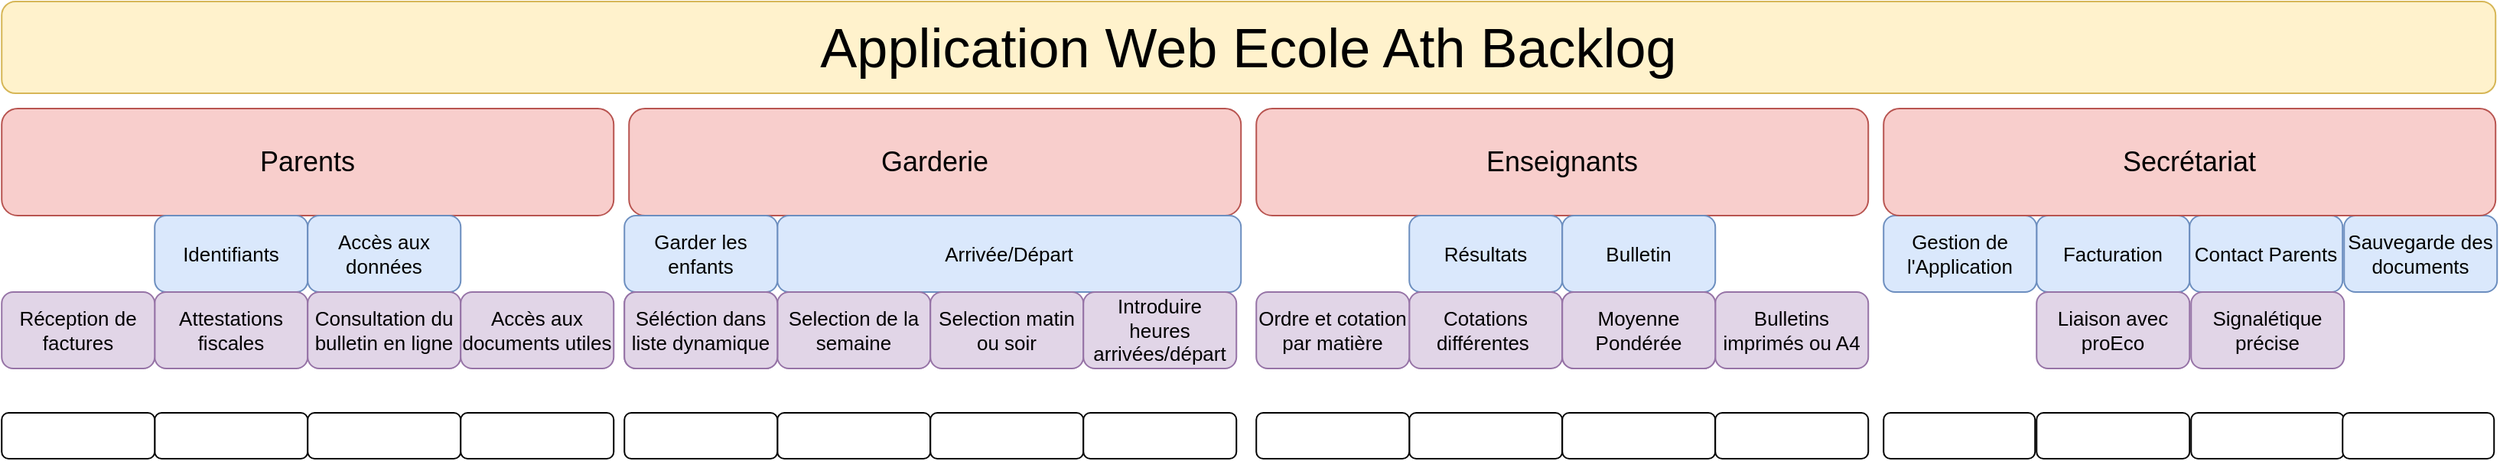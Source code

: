 <mxfile version="12.6.5" type="device"><diagram id="q6wyMThRJZfuZrxIRghJ" name="Page-1"><mxGraphModel dx="6652.94" dy="979" grid="1" gridSize="10" guides="1" tooltips="1" connect="1" arrows="1" fold="1" page="1" pageScale="1.42" pageWidth="1169" pageHeight="827" math="0" shadow="0"><root><mxCell id="0"/><mxCell id="1" parent="0"/><mxCell id="D8RuryzLIeoYLJ_t6Px0-1" value="&lt;font style=&quot;font-size: 36px&quot;&gt;Application Web Ecole Ath Backlog&lt;/font&gt;" style="rounded=1;whiteSpace=wrap;html=1;fillColor=#fff2cc;strokeColor=#d6b656;" parent="1" vertex="1"><mxGeometry x="-4965.88" y="90" width="1630" height="60" as="geometry"/></mxCell><mxCell id="D8RuryzLIeoYLJ_t6Px0-2" value="&lt;font style=&quot;font-size: 18px&quot;&gt;Garderie&lt;/font&gt;" style="rounded=1;whiteSpace=wrap;html=1;fillColor=#f8cecc;strokeColor=#b85450;" parent="1" vertex="1"><mxGeometry x="-4555.88" y="160" width="400" height="70" as="geometry"/></mxCell><mxCell id="D8RuryzLIeoYLJ_t6Px0-3" value="&lt;font style=&quot;font-size: 18px&quot;&gt;Enseignants&lt;/font&gt;" style="rounded=1;whiteSpace=wrap;html=1;fillColor=#f8cecc;strokeColor=#b85450;" parent="1" vertex="1"><mxGeometry x="-4145.88" y="160" width="400" height="70" as="geometry"/></mxCell><mxCell id="D8RuryzLIeoYLJ_t6Px0-5" value="Arrivée/Départ" style="rounded=1;whiteSpace=wrap;html=1;fillColor=#dae8fc;strokeColor=#6c8ebf;fontSize=13;" parent="1" vertex="1"><mxGeometry x="-4458.88" y="230" width="303" height="50" as="geometry"/></mxCell><mxCell id="D8RuryzLIeoYLJ_t6Px0-6" value="Garder les enfants" style="rounded=1;whiteSpace=wrap;html=1;fillColor=#dae8fc;strokeColor=#6c8ebf;fontSize=13;" parent="1" vertex="1"><mxGeometry x="-4558.88" y="230" width="100" height="50" as="geometry"/></mxCell><mxCell id="D8RuryzLIeoYLJ_t6Px0-8" value="Résultats" style="rounded=1;whiteSpace=wrap;html=1;fillColor=#dae8fc;strokeColor=#6c8ebf;fontSize=13;" parent="1" vertex="1"><mxGeometry x="-4045.88" y="230" width="100" height="50" as="geometry"/></mxCell><mxCell id="D8RuryzLIeoYLJ_t6Px0-9" value="Bulletin" style="rounded=1;whiteSpace=wrap;html=1;fillColor=#dae8fc;strokeColor=#6c8ebf;fontSize=13;" parent="1" vertex="1"><mxGeometry x="-3945.88" y="230" width="100" height="50" as="geometry"/></mxCell><mxCell id="D8RuryzLIeoYLJ_t6Px0-10" value="Facturation" style="rounded=1;whiteSpace=wrap;html=1;fillColor=#dae8fc;strokeColor=#6c8ebf;fontSize=13;" parent="1" vertex="1"><mxGeometry x="-3635.88" y="230" width="100" height="50" as="geometry"/></mxCell><mxCell id="D8RuryzLIeoYLJ_t6Px0-11" value="Contact Parents" style="rounded=1;whiteSpace=wrap;html=1;fillColor=#dae8fc;strokeColor=#6c8ebf;fontSize=13;" parent="1" vertex="1"><mxGeometry x="-3535.88" y="230" width="100" height="50" as="geometry"/></mxCell><mxCell id="D8RuryzLIeoYLJ_t6Px0-27" value="Gestion de l'Application" style="rounded=1;whiteSpace=wrap;html=1;fillColor=#dae8fc;strokeColor=#6c8ebf;fontSize=13;" parent="1" vertex="1"><mxGeometry x="-3735.88" y="230" width="100" height="50" as="geometry"/></mxCell><mxCell id="D8RuryzLIeoYLJ_t6Px0-28" value="Sauvegarde des documents" style="rounded=1;whiteSpace=wrap;html=1;fillColor=#dae8fc;strokeColor=#6c8ebf;fontSize=13;" parent="1" vertex="1"><mxGeometry x="-3434.88" y="230" width="100" height="50" as="geometry"/></mxCell><mxCell id="D8RuryzLIeoYLJ_t6Px0-31" value="Cotations différentes&amp;nbsp;" style="rounded=1;whiteSpace=wrap;html=1;fillColor=#e1d5e7;strokeColor=#9673a6;fontSize=13;" parent="1" vertex="1"><mxGeometry x="-4045.88" y="280" width="100" height="50" as="geometry"/></mxCell><mxCell id="D8RuryzLIeoYLJ_t6Px0-32" value="Moyenne Pondérée" style="rounded=1;whiteSpace=wrap;html=1;fillColor=#e1d5e7;strokeColor=#9673a6;fontSize=13;" parent="1" vertex="1"><mxGeometry x="-3945.88" y="280" width="100" height="50" as="geometry"/></mxCell><mxCell id="D8RuryzLIeoYLJ_t6Px0-33" value="Liaison avec proEco" style="rounded=1;whiteSpace=wrap;html=1;fillColor=#e1d5e7;strokeColor=#9673a6;fontSize=13;" parent="1" vertex="1"><mxGeometry x="-3635.88" y="280" width="100" height="50" as="geometry"/></mxCell><mxCell id="D8RuryzLIeoYLJ_t6Px0-34" value="Signalétique précise" style="rounded=1;whiteSpace=wrap;html=1;fillColor=#e1d5e7;strokeColor=#9673a6;fontSize=13;" parent="1" vertex="1"><mxGeometry x="-3534.88" y="280" width="100" height="50" as="geometry"/></mxCell><mxCell id="D8RuryzLIeoYLJ_t6Px0-35" value="Selection de la semaine" style="rounded=1;whiteSpace=wrap;html=1;fillColor=#e1d5e7;strokeColor=#9673a6;fontSize=13;" parent="1" vertex="1"><mxGeometry x="-4458.88" y="280" width="100" height="50" as="geometry"/></mxCell><mxCell id="D8RuryzLIeoYLJ_t6Px0-36" value="Selection matin ou soir" style="rounded=1;whiteSpace=wrap;html=1;fillColor=#e1d5e7;strokeColor=#9673a6;fontSize=13;" parent="1" vertex="1"><mxGeometry x="-4358.88" y="280" width="100" height="50" as="geometry"/></mxCell><mxCell id="D8RuryzLIeoYLJ_t6Px0-49" value="Séléction dans liste dynamique" style="rounded=1;whiteSpace=wrap;html=1;fillColor=#e1d5e7;strokeColor=#9673a6;fontSize=13;" parent="1" vertex="1"><mxGeometry x="-4558.88" y="280" width="100" height="50" as="geometry"/></mxCell><mxCell id="D8RuryzLIeoYLJ_t6Px0-50" value="Introduire heures arrivées/départ" style="rounded=1;whiteSpace=wrap;html=1;fillColor=#e1d5e7;strokeColor=#9673a6;fontSize=13;" parent="1" vertex="1"><mxGeometry x="-4258.88" y="280" width="100" height="50" as="geometry"/></mxCell><mxCell id="D8RuryzLIeoYLJ_t6Px0-51" value="Bulletins imprimés ou A4" style="rounded=1;whiteSpace=wrap;html=1;fillColor=#e1d5e7;strokeColor=#9673a6;fontSize=13;" parent="1" vertex="1"><mxGeometry x="-3845.88" y="280" width="100" height="50" as="geometry"/></mxCell><mxCell id="D8RuryzLIeoYLJ_t6Px0-52" value="Ordre et cotation par matière" style="rounded=1;whiteSpace=wrap;html=1;fillColor=#e1d5e7;strokeColor=#9673a6;fontSize=13;" parent="1" vertex="1"><mxGeometry x="-4145.88" y="280" width="100" height="50" as="geometry"/></mxCell><mxCell id="qe1Kzvx-B7rk28ssjzrb-4" value="&lt;font style=&quot;font-size: 18px&quot;&gt;Parents&lt;/font&gt;" style="rounded=1;whiteSpace=wrap;html=1;fillColor=#f8cecc;strokeColor=#b85450;" parent="1" vertex="1"><mxGeometry x="-4965.88" y="160" width="400" height="70" as="geometry"/></mxCell><mxCell id="qe1Kzvx-B7rk28ssjzrb-5" value="Identifiants" style="rounded=1;whiteSpace=wrap;html=1;fillColor=#dae8fc;strokeColor=#6c8ebf;fontSize=13;" parent="1" vertex="1"><mxGeometry x="-4865.88" y="230" width="100" height="50" as="geometry"/></mxCell><mxCell id="qe1Kzvx-B7rk28ssjzrb-6" value="Accès aux données" style="rounded=1;whiteSpace=wrap;html=1;fillColor=#dae8fc;strokeColor=#6c8ebf;fontSize=13;" parent="1" vertex="1"><mxGeometry x="-4765.88" y="230" width="100" height="50" as="geometry"/></mxCell><mxCell id="qe1Kzvx-B7rk28ssjzrb-7" value="Attestations fiscales" style="rounded=1;whiteSpace=wrap;html=1;fillColor=#e1d5e7;strokeColor=#9673a6;fontSize=13;" parent="1" vertex="1"><mxGeometry x="-4865.88" y="280" width="100" height="50" as="geometry"/></mxCell><mxCell id="qe1Kzvx-B7rk28ssjzrb-8" value="Consultation du bulletin en ligne" style="rounded=1;whiteSpace=wrap;html=1;fillColor=#e1d5e7;strokeColor=#9673a6;fontSize=13;" parent="1" vertex="1"><mxGeometry x="-4765.88" y="280" width="100" height="50" as="geometry"/></mxCell><mxCell id="qe1Kzvx-B7rk28ssjzrb-9" value="Accès aux documents utiles" style="rounded=1;whiteSpace=wrap;html=1;fillColor=#e1d5e7;strokeColor=#9673a6;fontSize=13;" parent="1" vertex="1"><mxGeometry x="-4665.88" y="280" width="100" height="50" as="geometry"/></mxCell><mxCell id="qe1Kzvx-B7rk28ssjzrb-10" value="Réception de factures" style="rounded=1;whiteSpace=wrap;html=1;fillColor=#e1d5e7;strokeColor=#9673a6;fontSize=13;" parent="1" vertex="1"><mxGeometry x="-4965.88" y="280" width="100" height="50" as="geometry"/></mxCell><mxCell id="dKRX4eZBXR0JZnqNTjp1-1" value="" style="rounded=1;whiteSpace=wrap;html=1;" vertex="1" parent="1"><mxGeometry x="-4045.88" y="359" width="100" height="30" as="geometry"/></mxCell><mxCell id="dKRX4eZBXR0JZnqNTjp1-2" value="" style="rounded=1;whiteSpace=wrap;html=1;" vertex="1" parent="1"><mxGeometry x="-3945.88" y="359" width="100" height="30" as="geometry"/></mxCell><mxCell id="dKRX4eZBXR0JZnqNTjp1-3" value="" style="rounded=1;whiteSpace=wrap;html=1;" vertex="1" parent="1"><mxGeometry x="-3635.88" y="359" width="100" height="30" as="geometry"/></mxCell><mxCell id="dKRX4eZBXR0JZnqNTjp1-4" value="" style="rounded=1;whiteSpace=wrap;html=1;" vertex="1" parent="1"><mxGeometry x="-3534.88" y="359" width="100" height="30" as="geometry"/></mxCell><mxCell id="dKRX4eZBXR0JZnqNTjp1-5" value="" style="rounded=1;whiteSpace=wrap;html=1;" vertex="1" parent="1"><mxGeometry x="-4458.88" y="359" width="100" height="30" as="geometry"/></mxCell><mxCell id="dKRX4eZBXR0JZnqNTjp1-6" value="" style="rounded=1;whiteSpace=wrap;html=1;" vertex="1" parent="1"><mxGeometry x="-4358.88" y="359" width="100" height="30" as="geometry"/></mxCell><mxCell id="dKRX4eZBXR0JZnqNTjp1-7" value="" style="rounded=1;whiteSpace=wrap;html=1;" vertex="1" parent="1"><mxGeometry x="-4558.88" y="359" width="100" height="30" as="geometry"/></mxCell><mxCell id="dKRX4eZBXR0JZnqNTjp1-8" value="" style="rounded=1;whiteSpace=wrap;html=1;" vertex="1" parent="1"><mxGeometry x="-4258.88" y="359" width="100" height="30" as="geometry"/></mxCell><mxCell id="dKRX4eZBXR0JZnqNTjp1-9" value="" style="rounded=1;whiteSpace=wrap;html=1;" vertex="1" parent="1"><mxGeometry x="-3845.88" y="359" width="100" height="30" as="geometry"/></mxCell><mxCell id="dKRX4eZBXR0JZnqNTjp1-10" value="" style="rounded=1;whiteSpace=wrap;html=1;" vertex="1" parent="1"><mxGeometry x="-4145.88" y="359" width="100" height="30" as="geometry"/></mxCell><mxCell id="dKRX4eZBXR0JZnqNTjp1-11" value="" style="rounded=1;whiteSpace=wrap;html=1;" vertex="1" parent="1"><mxGeometry x="-4865.88" y="359" width="100" height="30" as="geometry"/></mxCell><mxCell id="dKRX4eZBXR0JZnqNTjp1-12" value="" style="rounded=1;whiteSpace=wrap;html=1;" vertex="1" parent="1"><mxGeometry x="-4765.88" y="359" width="100" height="30" as="geometry"/></mxCell><mxCell id="dKRX4eZBXR0JZnqNTjp1-13" value="" style="rounded=1;whiteSpace=wrap;html=1;" vertex="1" parent="1"><mxGeometry x="-4665.88" y="359" width="100" height="30" as="geometry"/></mxCell><mxCell id="dKRX4eZBXR0JZnqNTjp1-14" value="" style="rounded=1;whiteSpace=wrap;html=1;" vertex="1" parent="1"><mxGeometry x="-4965.88" y="359" width="100" height="30" as="geometry"/></mxCell><mxCell id="dKRX4eZBXR0JZnqNTjp1-15" value="" style="rounded=1;whiteSpace=wrap;html=1;" vertex="1" parent="1"><mxGeometry x="-3735.88" y="359" width="99" height="30" as="geometry"/></mxCell><mxCell id="dKRX4eZBXR0JZnqNTjp1-16" value="" style="rounded=1;whiteSpace=wrap;html=1;" vertex="1" parent="1"><mxGeometry x="-3435.88" y="359" width="99" height="30" as="geometry"/></mxCell><mxCell id="dKRX4eZBXR0JZnqNTjp1-17" value="&lt;font style=&quot;font-size: 18px&quot;&gt;Secrétariat&lt;/font&gt;" style="rounded=1;whiteSpace=wrap;html=1;fillColor=#f8cecc;strokeColor=#b85450;" vertex="1" parent="1"><mxGeometry x="-3735.88" y="160" width="400" height="70" as="geometry"/></mxCell><mxCell id="dKRX4eZBXR0JZnqNTjp1-18" value="Séléction dans liste dynamique" style="rounded=1;whiteSpace=wrap;html=1;fillColor=#e1d5e7;strokeColor=#9673a6;fontSize=13;" vertex="1" parent="1"><mxGeometry x="-4558.88" y="280" width="100" height="50" as="geometry"/></mxCell><mxCell id="dKRX4eZBXR0JZnqNTjp1-20" value="Moyenne Pondérée" style="rounded=1;whiteSpace=wrap;html=1;fillColor=#e1d5e7;strokeColor=#9673a6;fontSize=13;" vertex="1" parent="1"><mxGeometry x="-3945.88" y="280" width="100" height="50" as="geometry"/></mxCell></root></mxGraphModel></diagram></mxfile>